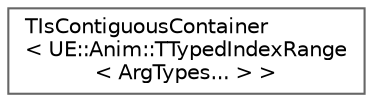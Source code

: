digraph "Graphical Class Hierarchy"
{
 // INTERACTIVE_SVG=YES
 // LATEX_PDF_SIZE
  bgcolor="transparent";
  edge [fontname=Helvetica,fontsize=10,labelfontname=Helvetica,labelfontsize=10];
  node [fontname=Helvetica,fontsize=10,shape=box,height=0.2,width=0.4];
  rankdir="LR";
  Node0 [id="Node000000",label="TIsContiguousContainer\l\< UE::Anim::TTypedIndexRange\l\< ArgTypes... \> \>",height=0.2,width=0.4,color="grey40", fillcolor="white", style="filled",URL="$dd/d39/structTIsContiguousContainer_3_01UE_1_1Anim_1_1TTypedIndexRange_3_01ArgTypes_8_8_8_01_4_01_4.html",tooltip=" "];
}
